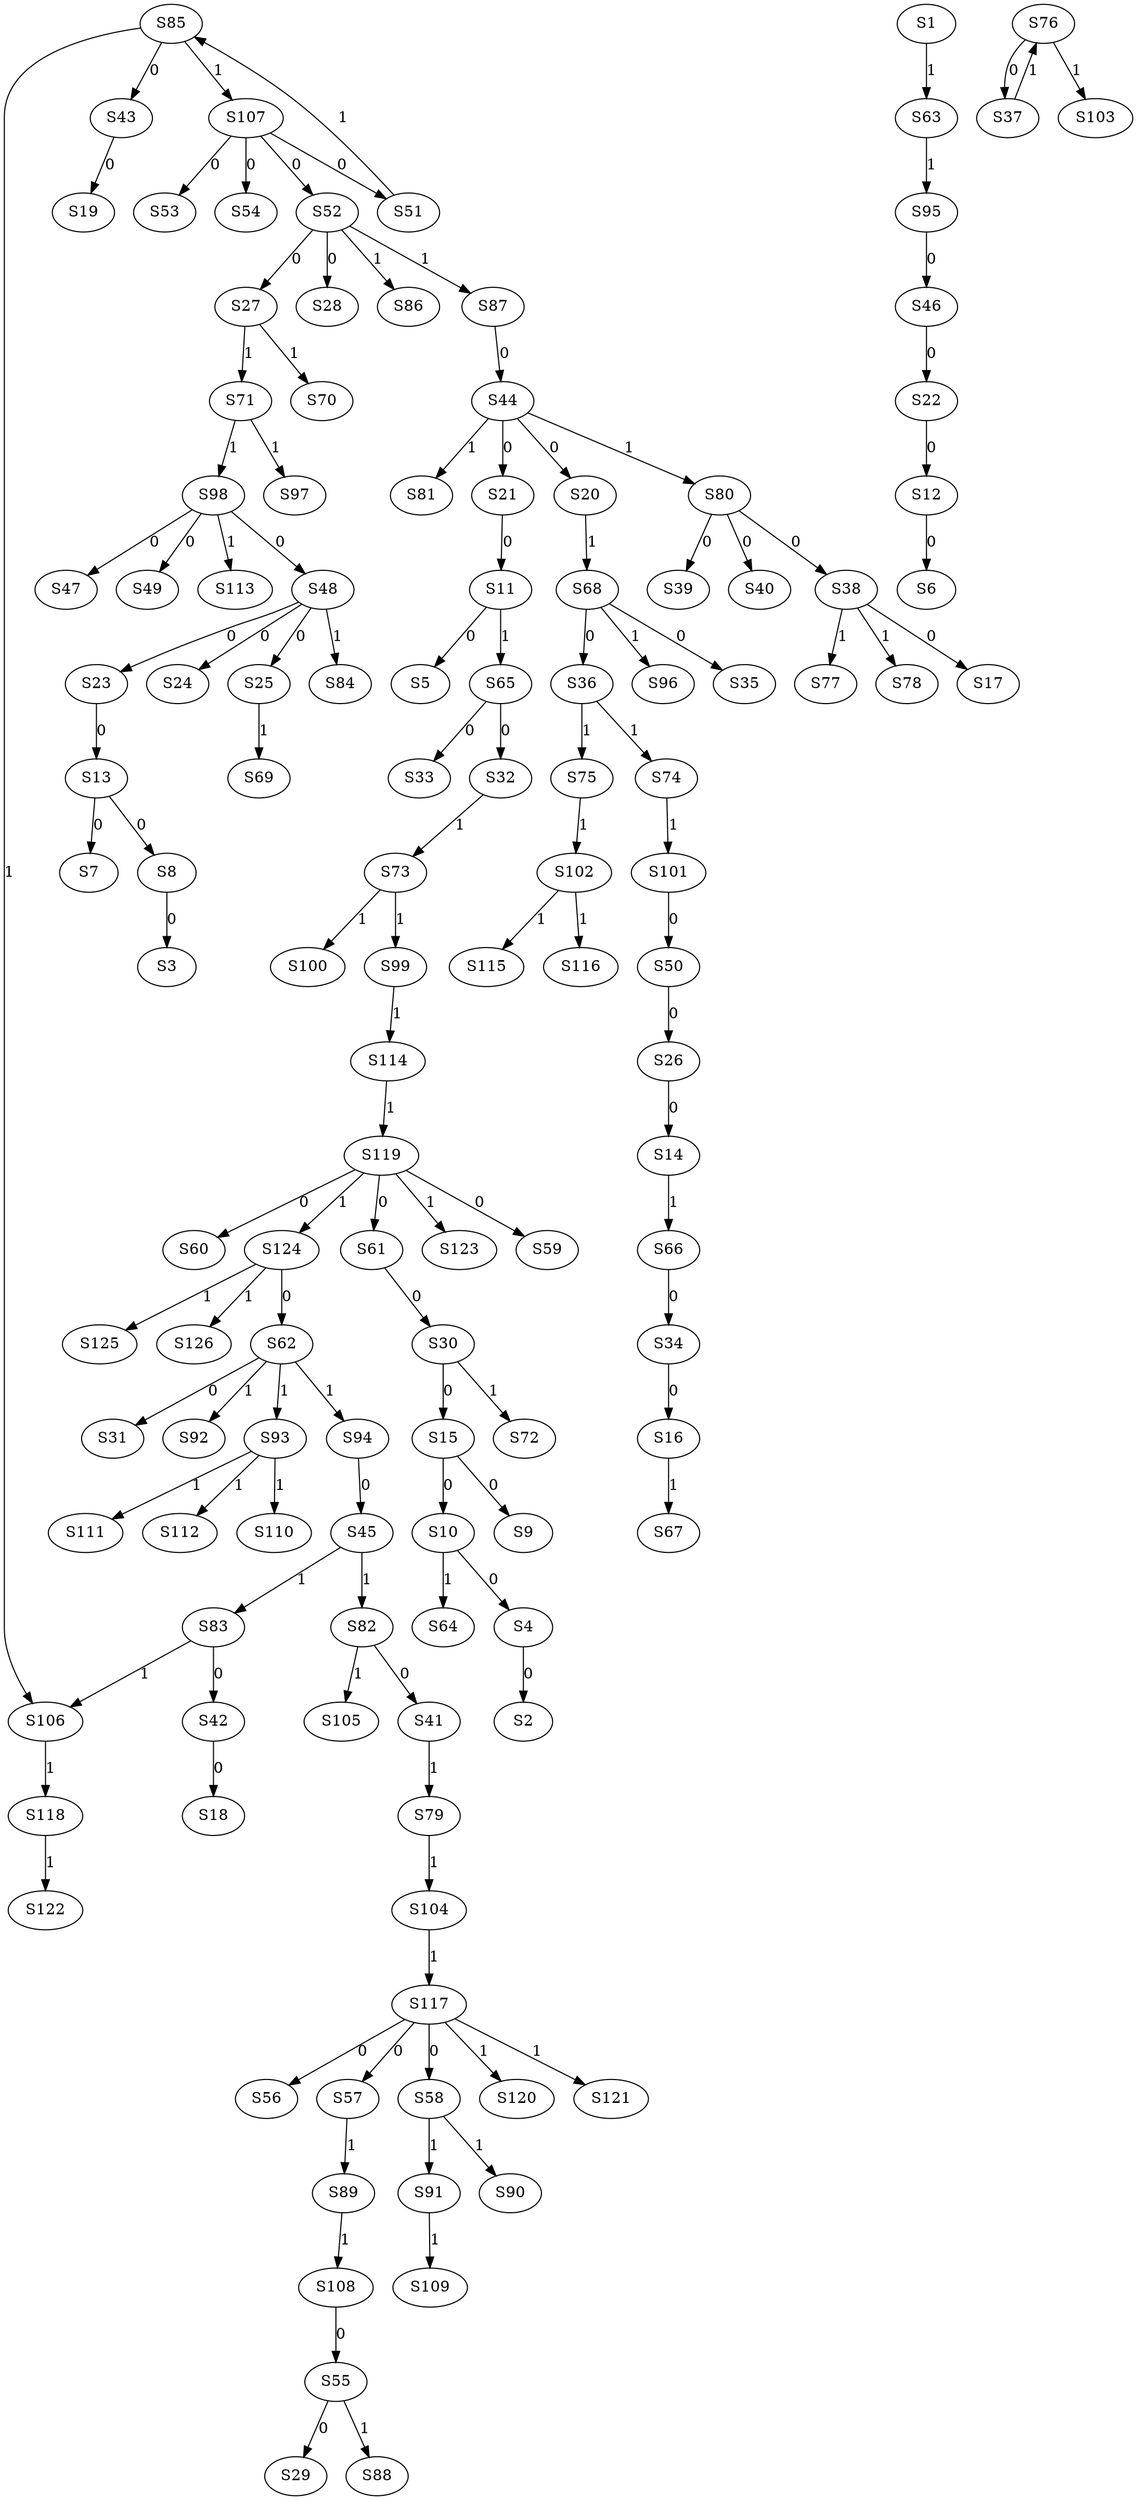 strict digraph {
	S4 -> S2 [ label = 0 ];
	S8 -> S3 [ label = 0 ];
	S10 -> S4 [ label = 0 ];
	S11 -> S5 [ label = 0 ];
	S12 -> S6 [ label = 0 ];
	S13 -> S7 [ label = 0 ];
	S13 -> S8 [ label = 0 ];
	S15 -> S9 [ label = 0 ];
	S15 -> S10 [ label = 0 ];
	S21 -> S11 [ label = 0 ];
	S22 -> S12 [ label = 0 ];
	S23 -> S13 [ label = 0 ];
	S26 -> S14 [ label = 0 ];
	S30 -> S15 [ label = 0 ];
	S34 -> S16 [ label = 0 ];
	S38 -> S17 [ label = 0 ];
	S42 -> S18 [ label = 0 ];
	S43 -> S19 [ label = 0 ];
	S44 -> S20 [ label = 0 ];
	S44 -> S21 [ label = 0 ];
	S46 -> S22 [ label = 0 ];
	S48 -> S23 [ label = 0 ];
	S48 -> S24 [ label = 0 ];
	S48 -> S25 [ label = 0 ];
	S50 -> S26 [ label = 0 ];
	S52 -> S27 [ label = 0 ];
	S52 -> S28 [ label = 0 ];
	S55 -> S29 [ label = 0 ];
	S61 -> S30 [ label = 0 ];
	S62 -> S31 [ label = 0 ];
	S65 -> S32 [ label = 0 ];
	S65 -> S33 [ label = 0 ];
	S66 -> S34 [ label = 0 ];
	S68 -> S35 [ label = 0 ];
	S68 -> S36 [ label = 0 ];
	S76 -> S37 [ label = 0 ];
	S80 -> S38 [ label = 0 ];
	S80 -> S39 [ label = 0 ];
	S80 -> S40 [ label = 0 ];
	S82 -> S41 [ label = 0 ];
	S83 -> S42 [ label = 0 ];
	S85 -> S43 [ label = 0 ];
	S87 -> S44 [ label = 0 ];
	S94 -> S45 [ label = 0 ];
	S95 -> S46 [ label = 0 ];
	S98 -> S47 [ label = 0 ];
	S98 -> S48 [ label = 0 ];
	S98 -> S49 [ label = 0 ];
	S101 -> S50 [ label = 0 ];
	S107 -> S51 [ label = 0 ];
	S107 -> S52 [ label = 0 ];
	S107 -> S53 [ label = 0 ];
	S107 -> S54 [ label = 0 ];
	S108 -> S55 [ label = 0 ];
	S117 -> S56 [ label = 0 ];
	S117 -> S57 [ label = 0 ];
	S117 -> S58 [ label = 0 ];
	S119 -> S59 [ label = 0 ];
	S119 -> S60 [ label = 0 ];
	S119 -> S61 [ label = 0 ];
	S124 -> S62 [ label = 0 ];
	S1 -> S63 [ label = 1 ];
	S10 -> S64 [ label = 1 ];
	S11 -> S65 [ label = 1 ];
	S14 -> S66 [ label = 1 ];
	S16 -> S67 [ label = 1 ];
	S20 -> S68 [ label = 1 ];
	S25 -> S69 [ label = 1 ];
	S27 -> S70 [ label = 1 ];
	S27 -> S71 [ label = 1 ];
	S30 -> S72 [ label = 1 ];
	S32 -> S73 [ label = 1 ];
	S36 -> S74 [ label = 1 ];
	S36 -> S75 [ label = 1 ];
	S37 -> S76 [ label = 1 ];
	S38 -> S77 [ label = 1 ];
	S38 -> S78 [ label = 1 ];
	S41 -> S79 [ label = 1 ];
	S44 -> S80 [ label = 1 ];
	S44 -> S81 [ label = 1 ];
	S45 -> S82 [ label = 1 ];
	S45 -> S83 [ label = 1 ];
	S48 -> S84 [ label = 1 ];
	S51 -> S85 [ label = 1 ];
	S52 -> S86 [ label = 1 ];
	S52 -> S87 [ label = 1 ];
	S55 -> S88 [ label = 1 ];
	S57 -> S89 [ label = 1 ];
	S58 -> S90 [ label = 1 ];
	S58 -> S91 [ label = 1 ];
	S62 -> S92 [ label = 1 ];
	S62 -> S93 [ label = 1 ];
	S62 -> S94 [ label = 1 ];
	S63 -> S95 [ label = 1 ];
	S68 -> S96 [ label = 1 ];
	S71 -> S97 [ label = 1 ];
	S71 -> S98 [ label = 1 ];
	S73 -> S99 [ label = 1 ];
	S73 -> S100 [ label = 1 ];
	S74 -> S101 [ label = 1 ];
	S75 -> S102 [ label = 1 ];
	S76 -> S103 [ label = 1 ];
	S79 -> S104 [ label = 1 ];
	S82 -> S105 [ label = 1 ];
	S83 -> S106 [ label = 1 ];
	S85 -> S107 [ label = 1 ];
	S89 -> S108 [ label = 1 ];
	S91 -> S109 [ label = 1 ];
	S93 -> S110 [ label = 1 ];
	S93 -> S111 [ label = 1 ];
	S93 -> S112 [ label = 1 ];
	S98 -> S113 [ label = 1 ];
	S99 -> S114 [ label = 1 ];
	S102 -> S115 [ label = 1 ];
	S102 -> S116 [ label = 1 ];
	S104 -> S117 [ label = 1 ];
	S106 -> S118 [ label = 1 ];
	S114 -> S119 [ label = 1 ];
	S117 -> S120 [ label = 1 ];
	S117 -> S121 [ label = 1 ];
	S118 -> S122 [ label = 1 ];
	S119 -> S123 [ label = 1 ];
	S119 -> S124 [ label = 1 ];
	S124 -> S125 [ label = 1 ];
	S124 -> S126 [ label = 1 ];
	S85 -> S106 [ label = 1 ];
}